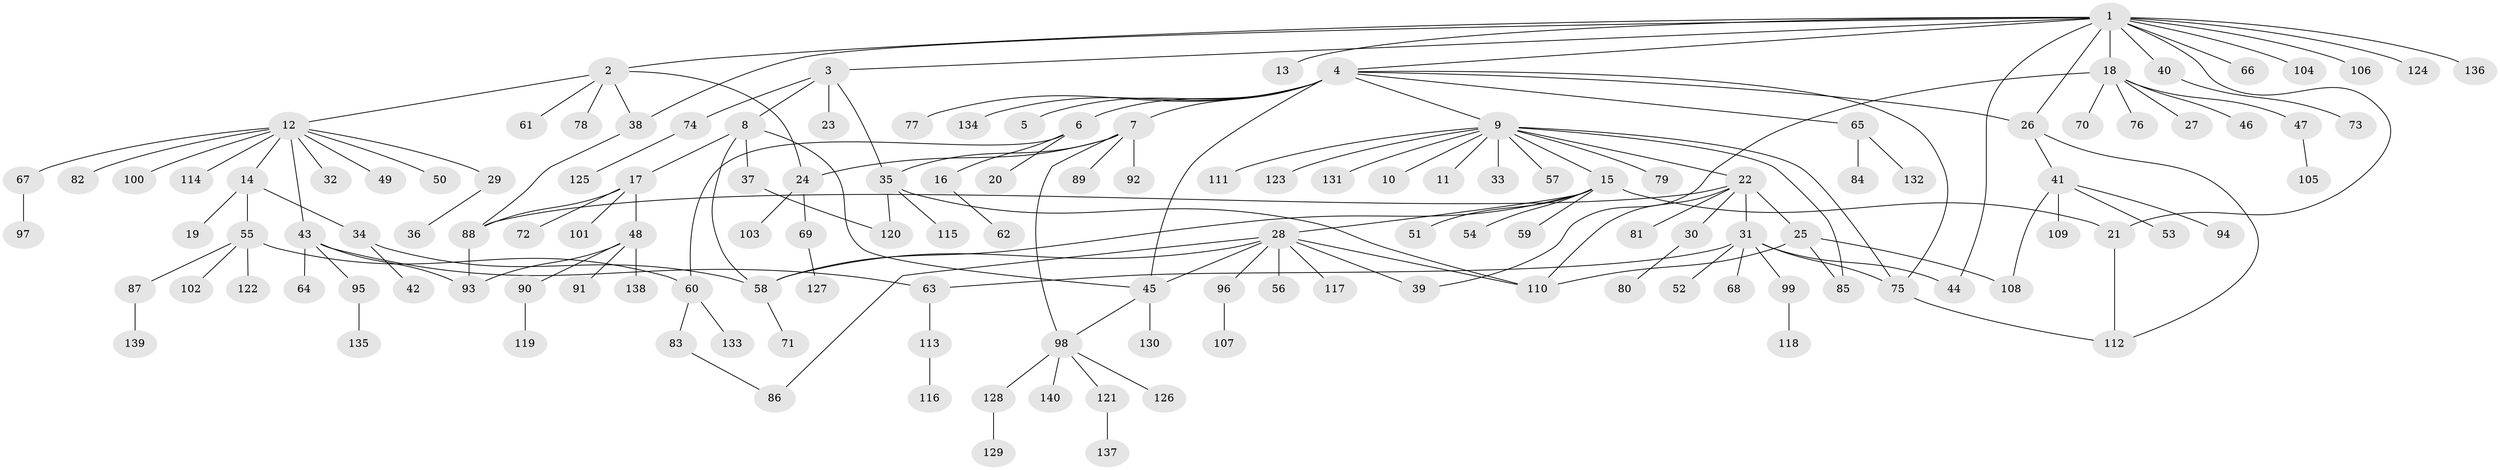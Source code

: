 // coarse degree distribution, {1: 0.7857142857142857, 6: 0.04285714285714286, 7: 0.014285714285714285, 11: 0.014285714285714285, 17: 0.014285714285714285, 2: 0.04285714285714286, 5: 0.02857142857142857, 3: 0.02857142857142857, 20: 0.014285714285714285, 18: 0.014285714285714285}
// Generated by graph-tools (version 1.1) at 2025/51/03/04/25 21:51:20]
// undirected, 140 vertices, 169 edges
graph export_dot {
graph [start="1"]
  node [color=gray90,style=filled];
  1;
  2;
  3;
  4;
  5;
  6;
  7;
  8;
  9;
  10;
  11;
  12;
  13;
  14;
  15;
  16;
  17;
  18;
  19;
  20;
  21;
  22;
  23;
  24;
  25;
  26;
  27;
  28;
  29;
  30;
  31;
  32;
  33;
  34;
  35;
  36;
  37;
  38;
  39;
  40;
  41;
  42;
  43;
  44;
  45;
  46;
  47;
  48;
  49;
  50;
  51;
  52;
  53;
  54;
  55;
  56;
  57;
  58;
  59;
  60;
  61;
  62;
  63;
  64;
  65;
  66;
  67;
  68;
  69;
  70;
  71;
  72;
  73;
  74;
  75;
  76;
  77;
  78;
  79;
  80;
  81;
  82;
  83;
  84;
  85;
  86;
  87;
  88;
  89;
  90;
  91;
  92;
  93;
  94;
  95;
  96;
  97;
  98;
  99;
  100;
  101;
  102;
  103;
  104;
  105;
  106;
  107;
  108;
  109;
  110;
  111;
  112;
  113;
  114;
  115;
  116;
  117;
  118;
  119;
  120;
  121;
  122;
  123;
  124;
  125;
  126;
  127;
  128;
  129;
  130;
  131;
  132;
  133;
  134;
  135;
  136;
  137;
  138;
  139;
  140;
  1 -- 2;
  1 -- 3;
  1 -- 4;
  1 -- 13;
  1 -- 18;
  1 -- 21;
  1 -- 26;
  1 -- 38;
  1 -- 40;
  1 -- 44;
  1 -- 66;
  1 -- 104;
  1 -- 106;
  1 -- 124;
  1 -- 136;
  2 -- 12;
  2 -- 24;
  2 -- 38;
  2 -- 61;
  2 -- 78;
  3 -- 8;
  3 -- 23;
  3 -- 35;
  3 -- 74;
  4 -- 5;
  4 -- 6;
  4 -- 7;
  4 -- 9;
  4 -- 26;
  4 -- 45;
  4 -- 65;
  4 -- 75;
  4 -- 77;
  4 -- 134;
  6 -- 16;
  6 -- 20;
  6 -- 60;
  7 -- 24;
  7 -- 35;
  7 -- 89;
  7 -- 92;
  7 -- 98;
  8 -- 17;
  8 -- 37;
  8 -- 45;
  8 -- 58;
  9 -- 10;
  9 -- 11;
  9 -- 15;
  9 -- 22;
  9 -- 33;
  9 -- 57;
  9 -- 75;
  9 -- 79;
  9 -- 85;
  9 -- 111;
  9 -- 123;
  9 -- 131;
  12 -- 14;
  12 -- 29;
  12 -- 32;
  12 -- 43;
  12 -- 49;
  12 -- 50;
  12 -- 67;
  12 -- 82;
  12 -- 100;
  12 -- 114;
  14 -- 19;
  14 -- 34;
  14 -- 55;
  15 -- 21;
  15 -- 28;
  15 -- 51;
  15 -- 54;
  15 -- 58;
  15 -- 59;
  16 -- 62;
  17 -- 48;
  17 -- 72;
  17 -- 88;
  17 -- 101;
  18 -- 27;
  18 -- 39;
  18 -- 46;
  18 -- 47;
  18 -- 70;
  18 -- 76;
  21 -- 112;
  22 -- 25;
  22 -- 30;
  22 -- 31;
  22 -- 81;
  22 -- 88;
  22 -- 110;
  24 -- 69;
  24 -- 103;
  25 -- 85;
  25 -- 108;
  25 -- 110;
  26 -- 41;
  26 -- 112;
  28 -- 39;
  28 -- 45;
  28 -- 56;
  28 -- 58;
  28 -- 86;
  28 -- 96;
  28 -- 110;
  28 -- 117;
  29 -- 36;
  30 -- 80;
  31 -- 44;
  31 -- 52;
  31 -- 63;
  31 -- 68;
  31 -- 75;
  31 -- 99;
  34 -- 42;
  34 -- 58;
  35 -- 110;
  35 -- 115;
  35 -- 120;
  37 -- 120;
  38 -- 88;
  40 -- 73;
  41 -- 53;
  41 -- 94;
  41 -- 108;
  41 -- 109;
  43 -- 63;
  43 -- 64;
  43 -- 93;
  43 -- 95;
  45 -- 98;
  45 -- 130;
  47 -- 105;
  48 -- 90;
  48 -- 91;
  48 -- 93;
  48 -- 138;
  55 -- 60;
  55 -- 87;
  55 -- 102;
  55 -- 122;
  58 -- 71;
  60 -- 83;
  60 -- 133;
  63 -- 113;
  65 -- 84;
  65 -- 132;
  67 -- 97;
  69 -- 127;
  74 -- 125;
  75 -- 112;
  83 -- 86;
  87 -- 139;
  88 -- 93;
  90 -- 119;
  95 -- 135;
  96 -- 107;
  98 -- 121;
  98 -- 126;
  98 -- 128;
  98 -- 140;
  99 -- 118;
  113 -- 116;
  121 -- 137;
  128 -- 129;
}
